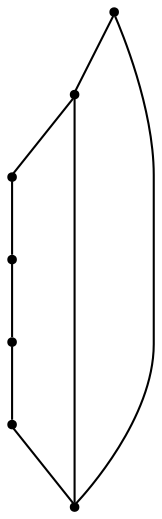 graph {
  node [shape=point,comment="{\"directed\":false,\"doi\":\"10.4230/LIPIcs.GD.2024.10\",\"figure\":\"8 (2)\"}"]

  v0 [pos="1758.938587626661,700.5810253717166"]
  v1 [pos="1617.6872200990015,720.8108311516165"]
  v2 [pos="1884.4273536496762,587.4727489237656"]
  v3 [pos="1532.0928648430504,461.1849869693531"]
  v4 [pos="1708.4038357625682,462.0850332664347"]
  v5 [pos="1467.9834615024174,697.8307850053302"]
  v6 [pos="1350.9470865483263,587.4727489237656"]

  v0 -- v1 [id="-1",pos="1758.938587626661,700.5810253717166 1718.0721535368657,713.3940492947579 1669.6122598442578,720.8108311516165 1617.6872200990015,720.8108311516165"]
  v2 -- v0 [id="-2",pos="1884.4273536496762,587.4727489237656 1884.4273536496762,635.1565953509755 1834.3539778741215,676.9946332006116 1758.938587626661,700.5810253717166"]
  v2 -- v3 [id="-3",pos="1884.4273536496762,587.4727489237656 1718.1731687330732,651.7750675622341 1552.2524802107084,629.0117039378787 1532.0928648430504,461.1849869693531"]
  v4 -- v2 [id="-6",pos="1708.4038357625682,462.0850332664347 1811.1171376769573,480.6381725487322 1884.427353649676,529.776165774411 1884.4273536496762,587.4727489237656"]
  v4 -- v3 [id="-7",pos="1708.4038357625682,462.0850332664347 1680.1693510610821,456.93300734070135 1649.58198277826,454.1346666959147 1617.6872200990013,454.1346666959147 1587.7144184751687,454.1346666959147 1558.8961929102065,456.6059157098622 1532.0928648430504,461.1849869693531"]
  v5 -- v6 [id="-9",pos="1467.9834615024174,697.8307850053302 1397.3405482076073,673.8530740324707 1350.9470865483263,633.3710102622586 1350.9470865483263,587.4727489237656"]
  v1 -- v5 [id="-10",pos="1617.6872200990015,720.8108311516165 1562.1901535398554,720.8108311516165 1510.651379860371,712.3385202106202 1467.9834615024174,697.8307850053302"]
  v6 -- v3 [id="-12",pos="1350.9470865483263,587.4727489237656 1350.9470865483263,528.8154157071607 1426.719119367012,479.00407684446395 1532.0928648430504,461.1849869693531"]
}
